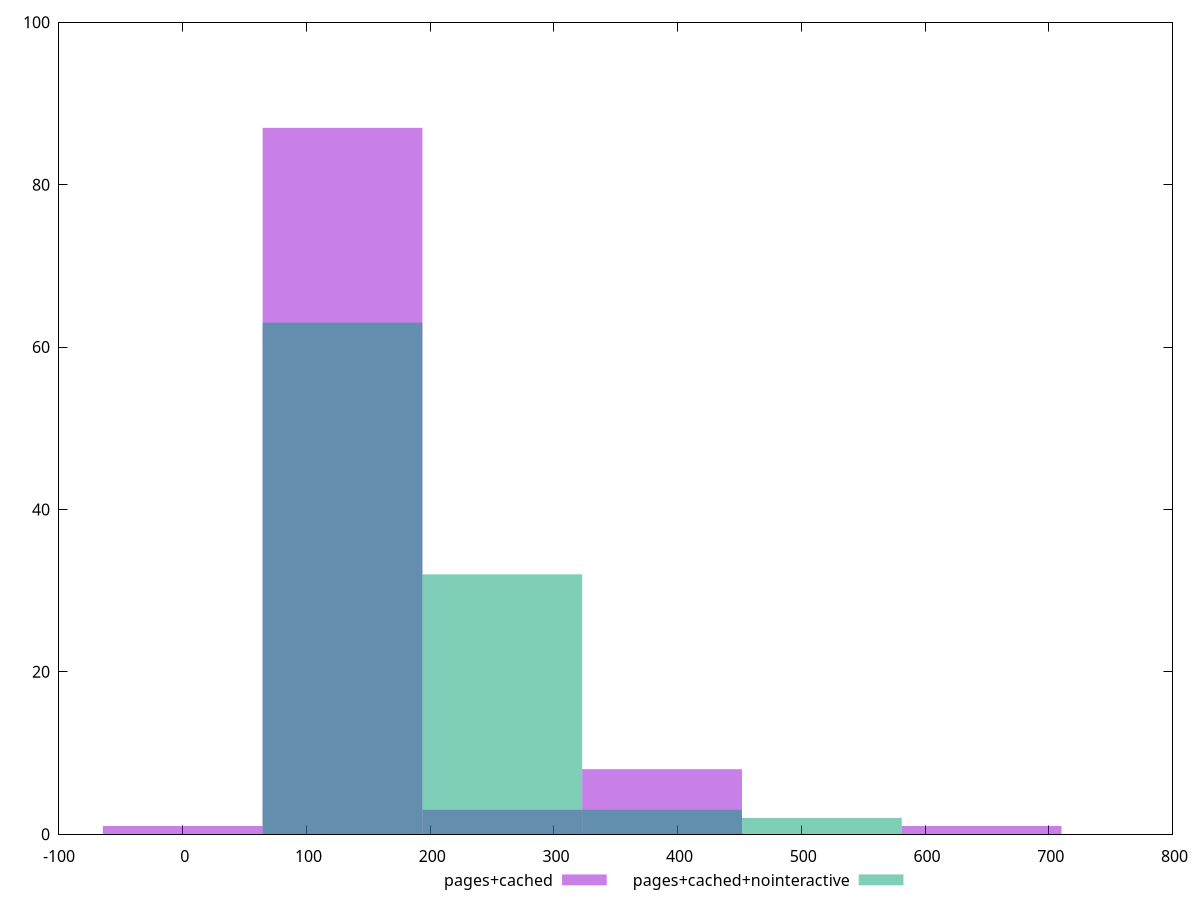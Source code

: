 reset
set terminal svg size 640, 500 enhanced background rgb 'white'
set output "reprap/uses-http2/comparison/histogram/2_vs_3.svg"

$pagesCached <<EOF
645.7419968727232 1
129.14839937454465 87
0 1
387.445198123634 8
258.2967987490893 3
EOF

$pagesCachedNointeractive <<EOF
129.14839937454465 63
258.2967987490893 32
387.445198123634 3
516.5935974981786 2
EOF

set key outside below
set boxwidth 129.14839937454465
set yrange [0:100]
set style fill transparent solid 0.5 noborder

plot \
  $pagesCached title "pages+cached" with boxes, \
  $pagesCachedNointeractive title "pages+cached+nointeractive" with boxes, \


reset